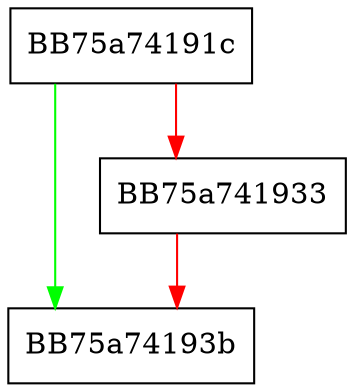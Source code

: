 digraph reset {
  node [shape="box"];
  graph [splines=ortho];
  BB75a74191c -> BB75a74193b [color="green"];
  BB75a74191c -> BB75a741933 [color="red"];
  BB75a741933 -> BB75a74193b [color="red"];
}